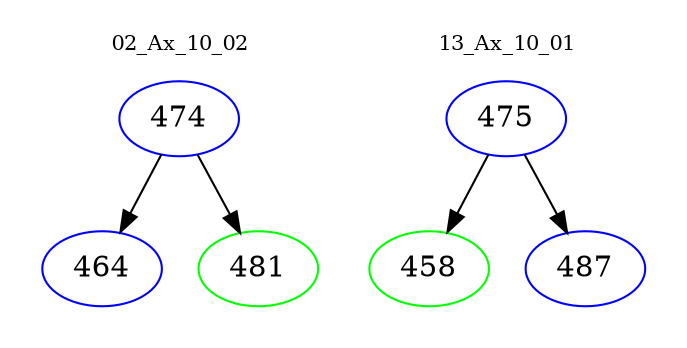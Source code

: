 digraph{
subgraph cluster_0 {
color = white
label = "02_Ax_10_02";
fontsize=10;
T0_474 [label="474", color="blue"]
T0_474 -> T0_464 [color="black"]
T0_464 [label="464", color="blue"]
T0_474 -> T0_481 [color="black"]
T0_481 [label="481", color="green"]
}
subgraph cluster_1 {
color = white
label = "13_Ax_10_01";
fontsize=10;
T1_475 [label="475", color="blue"]
T1_475 -> T1_458 [color="black"]
T1_458 [label="458", color="green"]
T1_475 -> T1_487 [color="black"]
T1_487 [label="487", color="blue"]
}
}
